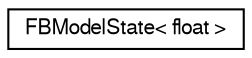 digraph "Graphical Class Hierarchy"
{
  edge [fontname="FreeSans",fontsize="10",labelfontname="FreeSans",labelfontsize="10"];
  node [fontname="FreeSans",fontsize="10",shape=record];
  rankdir="LR";
  Node1 [label="FBModelState\< float \>",height=0.2,width=0.4,color="black", fillcolor="white", style="filled",URL="$de/d75/struct_f_b_model_state.html"];
}
